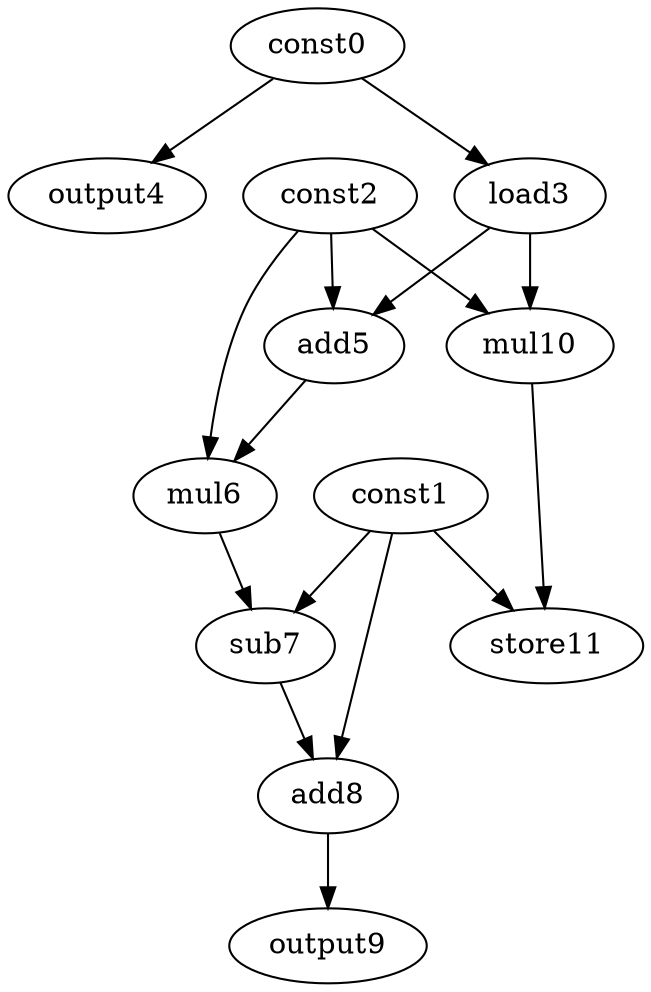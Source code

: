 digraph G { 
const0[opcode=const]; 
const1[opcode=const]; 
const2[opcode=const]; 
load3[opcode=load]; 
output4[opcode=output]; 
add5[opcode=add]; 
mul6[opcode=mul]; 
sub7[opcode=sub]; 
add8[opcode=add]; 
output9[opcode=output]; 
mul10[opcode=mul]; 
store11[opcode=store]; 
const0->load3[operand=0];
const0->output4[operand=0];
const2->add5[operand=0];
load3->add5[operand=1];
const2->mul10[operand=0];
load3->mul10[operand=1];
const2->mul6[operand=0];
add5->mul6[operand=1];
const1->store11[operand=0];
mul10->store11[operand=1];
const1->sub7[operand=0];
mul6->sub7[operand=1];
sub7->add8[operand=0];
const1->add8[operand=1];
add8->output9[operand=0];
}
